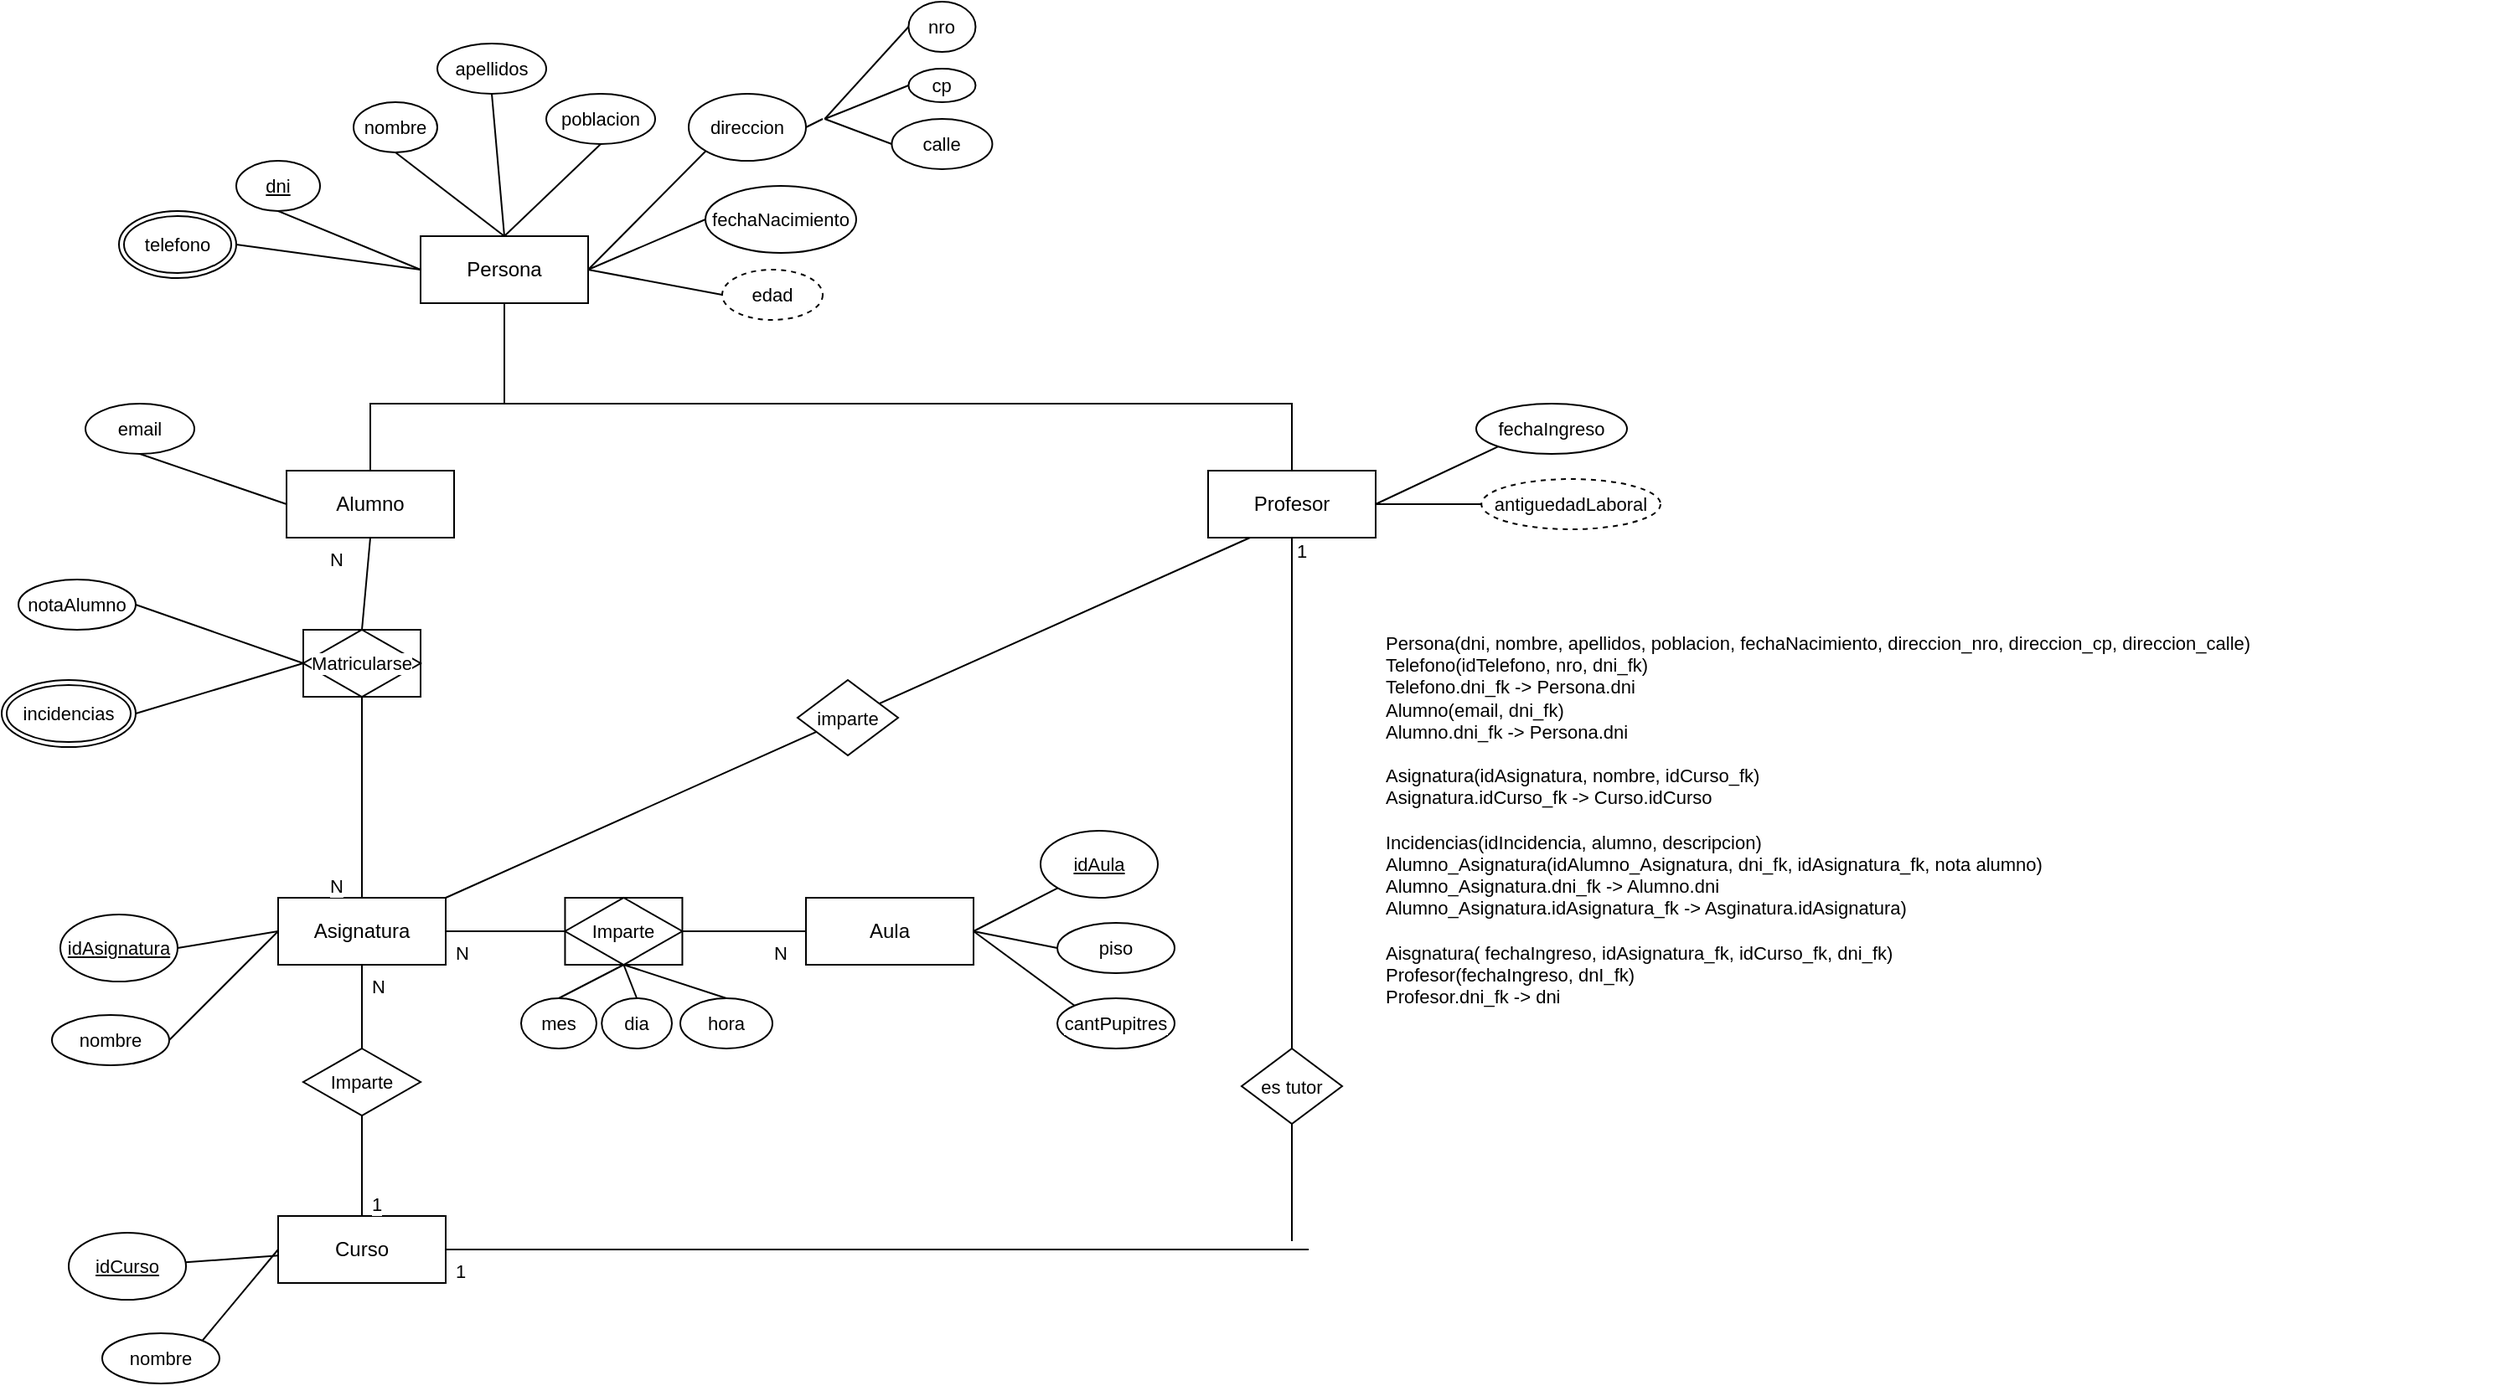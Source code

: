 <mxfile version="28.2.3">
  <diagram name="Página-1" id="S7ulFuD1PEKwOBpK4tIE">
    <mxGraphModel dx="1300" dy="1725" grid="1" gridSize="10" guides="1" tooltips="1" connect="1" arrows="1" fold="1" page="1" pageScale="1" pageWidth="827" pageHeight="1169" math="0" shadow="0">
      <root>
        <mxCell id="0" />
        <mxCell id="1" parent="0" />
        <mxCell id="aFm3BQwA2hD5-ZLHfqn7-43" style="edgeStyle=none;shape=connector;rounded=0;orthogonalLoop=1;jettySize=auto;html=1;exitX=0.5;exitY=1;exitDx=0;exitDy=0;entryX=0.5;entryY=0;entryDx=0;entryDy=0;strokeColor=default;align=center;verticalAlign=middle;fontFamily=Helvetica;fontSize=11;fontColor=default;labelBackgroundColor=default;endArrow=none;" edge="1" parent="1" source="aFm3BQwA2hD5-ZLHfqn7-47" target="aFm3BQwA2hD5-ZLHfqn7-42">
          <mxGeometry relative="1" as="geometry" />
        </mxCell>
        <mxCell id="aFm3BQwA2hD5-ZLHfqn7-1" value="Alumno" style="whiteSpace=wrap;html=1;align=center;" vertex="1" parent="1">
          <mxGeometry x="210" y="170" width="100" height="40" as="geometry" />
        </mxCell>
        <mxCell id="aFm3BQwA2hD5-ZLHfqn7-41" style="edgeStyle=none;shape=connector;rounded=0;orthogonalLoop=1;jettySize=auto;html=1;exitX=1;exitY=0.5;exitDx=0;exitDy=0;entryX=0;entryY=0.5;entryDx=0;entryDy=0;strokeColor=default;align=center;verticalAlign=middle;fontFamily=Helvetica;fontSize=11;fontColor=default;labelBackgroundColor=default;endArrow=none;" edge="1" parent="1" source="aFm3BQwA2hD5-ZLHfqn7-2" target="aFm3BQwA2hD5-ZLHfqn7-39">
          <mxGeometry relative="1" as="geometry" />
        </mxCell>
        <mxCell id="aFm3BQwA2hD5-ZLHfqn7-109" style="edgeStyle=none;shape=connector;rounded=0;orthogonalLoop=1;jettySize=auto;html=1;exitX=0.5;exitY=1;exitDx=0;exitDy=0;strokeColor=default;align=center;verticalAlign=middle;fontFamily=Helvetica;fontSize=11;fontColor=default;labelBackgroundColor=default;endArrow=none;" edge="1" parent="1" source="aFm3BQwA2hD5-ZLHfqn7-2">
          <mxGeometry relative="1" as="geometry">
            <mxPoint x="810" y="630" as="targetPoint" />
          </mxGeometry>
        </mxCell>
        <mxCell id="aFm3BQwA2hD5-ZLHfqn7-113" style="edgeStyle=none;shape=connector;rounded=0;orthogonalLoop=1;jettySize=auto;html=1;exitX=0.25;exitY=1;exitDx=0;exitDy=0;strokeColor=default;align=center;verticalAlign=middle;fontFamily=Helvetica;fontSize=11;fontColor=default;labelBackgroundColor=default;endArrow=none;entryX=1;entryY=0;entryDx=0;entryDy=0;" edge="1" parent="1" source="aFm3BQwA2hD5-ZLHfqn7-2" target="aFm3BQwA2hD5-ZLHfqn7-42">
          <mxGeometry relative="1" as="geometry">
            <mxPoint x="360" y="380" as="targetPoint" />
          </mxGeometry>
        </mxCell>
        <mxCell id="aFm3BQwA2hD5-ZLHfqn7-2" value="Profesor" style="whiteSpace=wrap;html=1;align=center;" vertex="1" parent="1">
          <mxGeometry x="760" y="170" width="100" height="40" as="geometry" />
        </mxCell>
        <mxCell id="aFm3BQwA2hD5-ZLHfqn7-19" style="edgeStyle=none;shape=connector;rounded=0;orthogonalLoop=1;jettySize=auto;html=1;exitX=1;exitY=0.5;exitDx=0;exitDy=0;entryX=0;entryY=1;entryDx=0;entryDy=0;strokeColor=default;align=center;verticalAlign=middle;fontFamily=Helvetica;fontSize=11;fontColor=default;labelBackgroundColor=default;endArrow=none;" edge="1" parent="1" source="aFm3BQwA2hD5-ZLHfqn7-3" target="aFm3BQwA2hD5-ZLHfqn7-11">
          <mxGeometry relative="1" as="geometry" />
        </mxCell>
        <mxCell id="aFm3BQwA2hD5-ZLHfqn7-23" style="edgeStyle=none;shape=connector;rounded=0;orthogonalLoop=1;jettySize=auto;html=1;exitX=0.5;exitY=0;exitDx=0;exitDy=0;entryX=0.5;entryY=1;entryDx=0;entryDy=0;strokeColor=default;align=center;verticalAlign=middle;fontFamily=Helvetica;fontSize=11;fontColor=default;labelBackgroundColor=default;endArrow=none;" edge="1" parent="1" source="aFm3BQwA2hD5-ZLHfqn7-3" target="aFm3BQwA2hD5-ZLHfqn7-10">
          <mxGeometry relative="1" as="geometry" />
        </mxCell>
        <mxCell id="aFm3BQwA2hD5-ZLHfqn7-28" style="edgeStyle=none;shape=connector;rounded=0;orthogonalLoop=1;jettySize=auto;html=1;exitX=1;exitY=0.5;exitDx=0;exitDy=0;entryX=0;entryY=0.5;entryDx=0;entryDy=0;strokeColor=default;align=center;verticalAlign=middle;fontFamily=Helvetica;fontSize=11;fontColor=default;labelBackgroundColor=default;endArrow=none;" edge="1" parent="1" source="aFm3BQwA2hD5-ZLHfqn7-3" target="aFm3BQwA2hD5-ZLHfqn7-26">
          <mxGeometry relative="1" as="geometry" />
        </mxCell>
        <mxCell id="aFm3BQwA2hD5-ZLHfqn7-30" style="edgeStyle=none;shape=connector;rounded=0;orthogonalLoop=1;jettySize=auto;html=1;exitX=1;exitY=0.5;exitDx=0;exitDy=0;entryX=0;entryY=0.5;entryDx=0;entryDy=0;strokeColor=default;align=center;verticalAlign=middle;fontFamily=Helvetica;fontSize=11;fontColor=default;labelBackgroundColor=default;endArrow=none;" edge="1" parent="1" source="aFm3BQwA2hD5-ZLHfqn7-3" target="aFm3BQwA2hD5-ZLHfqn7-29">
          <mxGeometry relative="1" as="geometry" />
        </mxCell>
        <mxCell id="aFm3BQwA2hD5-ZLHfqn7-3" value="Persona" style="whiteSpace=wrap;html=1;align=center;" vertex="1" parent="1">
          <mxGeometry x="290" y="30" width="100" height="40" as="geometry" />
        </mxCell>
        <mxCell id="aFm3BQwA2hD5-ZLHfqn7-7" value="" style="endArrow=none;html=1;rounded=0;strokeColor=default;align=center;verticalAlign=middle;fontFamily=Helvetica;fontSize=11;fontColor=default;labelBackgroundColor=default;exitX=0.5;exitY=0;exitDx=0;exitDy=0;entryX=0.5;entryY=0;entryDx=0;entryDy=0;" edge="1" parent="1" source="aFm3BQwA2hD5-ZLHfqn7-1" target="aFm3BQwA2hD5-ZLHfqn7-2">
          <mxGeometry relative="1" as="geometry">
            <mxPoint x="330" y="250" as="sourcePoint" />
            <mxPoint x="490" y="250" as="targetPoint" />
            <Array as="points">
              <mxPoint x="260" y="130" />
              <mxPoint x="340" y="130" />
              <mxPoint x="810" y="130" />
            </Array>
          </mxGeometry>
        </mxCell>
        <mxCell id="aFm3BQwA2hD5-ZLHfqn7-8" value="" style="endArrow=none;html=1;rounded=0;strokeColor=default;align=center;verticalAlign=middle;fontFamily=Helvetica;fontSize=11;fontColor=default;labelBackgroundColor=default;exitX=0.5;exitY=1;exitDx=0;exitDy=0;" edge="1" parent="1" source="aFm3BQwA2hD5-ZLHfqn7-3">
          <mxGeometry relative="1" as="geometry">
            <mxPoint x="330" y="250" as="sourcePoint" />
            <mxPoint x="340" y="130" as="targetPoint" />
          </mxGeometry>
        </mxCell>
        <mxCell id="aFm3BQwA2hD5-ZLHfqn7-24" style="edgeStyle=none;shape=connector;rounded=0;orthogonalLoop=1;jettySize=auto;html=1;exitX=0.5;exitY=1;exitDx=0;exitDy=0;entryX=0.5;entryY=0;entryDx=0;entryDy=0;strokeColor=default;align=center;verticalAlign=middle;fontFamily=Helvetica;fontSize=11;fontColor=default;labelBackgroundColor=default;endArrow=none;" edge="1" parent="1" source="aFm3BQwA2hD5-ZLHfqn7-9" target="aFm3BQwA2hD5-ZLHfqn7-3">
          <mxGeometry relative="1" as="geometry" />
        </mxCell>
        <mxCell id="aFm3BQwA2hD5-ZLHfqn7-9" value="nombre" style="ellipse;whiteSpace=wrap;html=1;align=center;fontFamily=Helvetica;fontSize=11;fontColor=default;labelBackgroundColor=default;" vertex="1" parent="1">
          <mxGeometry x="250" y="-50" width="50" height="30" as="geometry" />
        </mxCell>
        <mxCell id="aFm3BQwA2hD5-ZLHfqn7-10" value="apellidos" style="ellipse;whiteSpace=wrap;html=1;align=center;fontFamily=Helvetica;fontSize=11;fontColor=default;labelBackgroundColor=default;" vertex="1" parent="1">
          <mxGeometry x="300" y="-85" width="65" height="30" as="geometry" />
        </mxCell>
        <mxCell id="aFm3BQwA2hD5-ZLHfqn7-20" style="edgeStyle=none;shape=connector;rounded=0;orthogonalLoop=1;jettySize=auto;html=1;exitX=1;exitY=0.5;exitDx=0;exitDy=0;entryX=0;entryY=0.5;entryDx=0;entryDy=0;strokeColor=default;align=center;verticalAlign=middle;fontFamily=Helvetica;fontSize=11;fontColor=default;labelBackgroundColor=default;endArrow=none;" edge="1" parent="1" target="aFm3BQwA2hD5-ZLHfqn7-12">
          <mxGeometry relative="1" as="geometry">
            <mxPoint x="531.22" y="-40" as="sourcePoint" />
          </mxGeometry>
        </mxCell>
        <mxCell id="aFm3BQwA2hD5-ZLHfqn7-21" style="edgeStyle=none;shape=connector;rounded=0;orthogonalLoop=1;jettySize=auto;html=1;exitX=1;exitY=0.5;exitDx=0;exitDy=0;entryX=0;entryY=0.5;entryDx=0;entryDy=0;strokeColor=default;align=center;verticalAlign=middle;fontFamily=Helvetica;fontSize=11;fontColor=default;labelBackgroundColor=default;endArrow=none;" edge="1" parent="1" target="aFm3BQwA2hD5-ZLHfqn7-13">
          <mxGeometry relative="1" as="geometry">
            <mxPoint x="531.22" y="-40" as="sourcePoint" />
          </mxGeometry>
        </mxCell>
        <mxCell id="aFm3BQwA2hD5-ZLHfqn7-22" style="edgeStyle=none;shape=connector;rounded=0;orthogonalLoop=1;jettySize=auto;html=1;exitX=1;exitY=0.5;exitDx=0;exitDy=0;entryX=0;entryY=0.5;entryDx=0;entryDy=0;strokeColor=default;align=center;verticalAlign=middle;fontFamily=Helvetica;fontSize=11;fontColor=default;labelBackgroundColor=default;endArrow=none;" edge="1" parent="1" target="aFm3BQwA2hD5-ZLHfqn7-14">
          <mxGeometry relative="1" as="geometry">
            <mxPoint x="531.22" y="-40" as="sourcePoint" />
          </mxGeometry>
        </mxCell>
        <mxCell id="aFm3BQwA2hD5-ZLHfqn7-27" style="edgeStyle=none;shape=connector;rounded=0;orthogonalLoop=1;jettySize=auto;html=1;exitX=1;exitY=0.5;exitDx=0;exitDy=0;strokeColor=default;align=center;verticalAlign=middle;fontFamily=Helvetica;fontSize=11;fontColor=default;labelBackgroundColor=default;endArrow=none;" edge="1" parent="1" source="aFm3BQwA2hD5-ZLHfqn7-11">
          <mxGeometry relative="1" as="geometry">
            <mxPoint x="530" y="-40" as="targetPoint" />
          </mxGeometry>
        </mxCell>
        <mxCell id="aFm3BQwA2hD5-ZLHfqn7-11" value="direccion" style="ellipse;whiteSpace=wrap;html=1;align=center;fontFamily=Helvetica;fontSize=11;fontColor=default;labelBackgroundColor=default;" vertex="1" parent="1">
          <mxGeometry x="450" y="-55" width="70" height="40" as="geometry" />
        </mxCell>
        <mxCell id="aFm3BQwA2hD5-ZLHfqn7-12" value="nro" style="ellipse;whiteSpace=wrap;html=1;align=center;fontFamily=Helvetica;fontSize=11;fontColor=default;labelBackgroundColor=default;" vertex="1" parent="1">
          <mxGeometry x="581.22" y="-110" width="40" height="30" as="geometry" />
        </mxCell>
        <mxCell id="aFm3BQwA2hD5-ZLHfqn7-13" value="cp" style="ellipse;whiteSpace=wrap;html=1;align=center;fontFamily=Helvetica;fontSize=11;fontColor=default;labelBackgroundColor=default;" vertex="1" parent="1">
          <mxGeometry x="581.22" y="-70" width="40" height="20" as="geometry" />
        </mxCell>
        <mxCell id="aFm3BQwA2hD5-ZLHfqn7-14" value="calle" style="ellipse;whiteSpace=wrap;html=1;align=center;fontFamily=Helvetica;fontSize=11;fontColor=default;labelBackgroundColor=default;" vertex="1" parent="1">
          <mxGeometry x="571.22" y="-40" width="60" height="30" as="geometry" />
        </mxCell>
        <mxCell id="aFm3BQwA2hD5-ZLHfqn7-25" style="edgeStyle=none;shape=connector;rounded=0;orthogonalLoop=1;jettySize=auto;html=1;exitX=0.5;exitY=1;exitDx=0;exitDy=0;entryX=0;entryY=0.5;entryDx=0;entryDy=0;strokeColor=default;align=center;verticalAlign=middle;fontFamily=Helvetica;fontSize=11;fontColor=default;labelBackgroundColor=default;endArrow=none;" edge="1" parent="1" source="aFm3BQwA2hD5-ZLHfqn7-17" target="aFm3BQwA2hD5-ZLHfqn7-3">
          <mxGeometry relative="1" as="geometry" />
        </mxCell>
        <mxCell id="aFm3BQwA2hD5-ZLHfqn7-17" value="dni" style="ellipse;whiteSpace=wrap;html=1;align=center;fontStyle=4;fontFamily=Helvetica;fontSize=11;fontColor=default;labelBackgroundColor=default;" vertex="1" parent="1">
          <mxGeometry x="180" y="-15" width="50" height="30" as="geometry" />
        </mxCell>
        <mxCell id="aFm3BQwA2hD5-ZLHfqn7-18" style="edgeStyle=none;shape=connector;rounded=0;orthogonalLoop=1;jettySize=auto;html=1;entryX=0.414;entryY=0.025;entryDx=0;entryDy=0;entryPerimeter=0;strokeColor=default;align=center;verticalAlign=middle;fontFamily=Helvetica;fontSize=11;fontColor=default;labelBackgroundColor=default;endArrow=none;" edge="1" parent="1">
          <mxGeometry relative="1" as="geometry">
            <mxPoint x="490.005" y="-59.682" as="sourcePoint" />
            <mxPoint x="490.2" y="-59" as="targetPoint" />
          </mxGeometry>
        </mxCell>
        <mxCell id="aFm3BQwA2hD5-ZLHfqn7-26" value="fechaNacimiento" style="ellipse;whiteSpace=wrap;html=1;align=center;fontFamily=Helvetica;fontSize=11;fontColor=default;labelBackgroundColor=default;" vertex="1" parent="1">
          <mxGeometry x="460" width="90" height="40" as="geometry" />
        </mxCell>
        <mxCell id="aFm3BQwA2hD5-ZLHfqn7-29" value="edad" style="ellipse;whiteSpace=wrap;html=1;align=center;dashed=1;fontFamily=Helvetica;fontSize=11;fontColor=default;labelBackgroundColor=default;" vertex="1" parent="1">
          <mxGeometry x="470" y="50" width="60" height="30" as="geometry" />
        </mxCell>
        <mxCell id="aFm3BQwA2hD5-ZLHfqn7-32" style="edgeStyle=none;shape=connector;rounded=0;orthogonalLoop=1;jettySize=auto;html=1;exitX=1;exitY=0.5;exitDx=0;exitDy=0;entryX=0;entryY=0.5;entryDx=0;entryDy=0;strokeColor=default;align=center;verticalAlign=middle;fontFamily=Helvetica;fontSize=11;fontColor=default;labelBackgroundColor=default;endArrow=none;" edge="1" parent="1" source="aFm3BQwA2hD5-ZLHfqn7-31" target="aFm3BQwA2hD5-ZLHfqn7-3">
          <mxGeometry relative="1" as="geometry" />
        </mxCell>
        <mxCell id="aFm3BQwA2hD5-ZLHfqn7-31" value="telefono" style="ellipse;shape=doubleEllipse;margin=3;whiteSpace=wrap;html=1;align=center;fontFamily=Helvetica;fontSize=11;fontColor=default;labelBackgroundColor=default;" vertex="1" parent="1">
          <mxGeometry x="110" y="15" width="70" height="40" as="geometry" />
        </mxCell>
        <mxCell id="aFm3BQwA2hD5-ZLHfqn7-34" style="edgeStyle=none;shape=connector;rounded=0;orthogonalLoop=1;jettySize=auto;html=1;exitX=0.5;exitY=1;exitDx=0;exitDy=0;entryX=0.5;entryY=0;entryDx=0;entryDy=0;strokeColor=default;align=center;verticalAlign=middle;fontFamily=Helvetica;fontSize=11;fontColor=default;labelBackgroundColor=default;endArrow=none;" edge="1" parent="1" source="aFm3BQwA2hD5-ZLHfqn7-33" target="aFm3BQwA2hD5-ZLHfqn7-3">
          <mxGeometry relative="1" as="geometry" />
        </mxCell>
        <mxCell id="aFm3BQwA2hD5-ZLHfqn7-33" value="poblacion" style="ellipse;whiteSpace=wrap;html=1;align=center;fontFamily=Helvetica;fontSize=11;fontColor=default;labelBackgroundColor=default;" vertex="1" parent="1">
          <mxGeometry x="365" y="-55" width="65" height="30" as="geometry" />
        </mxCell>
        <mxCell id="aFm3BQwA2hD5-ZLHfqn7-36" style="edgeStyle=none;shape=connector;rounded=0;orthogonalLoop=1;jettySize=auto;html=1;exitX=0.5;exitY=1;exitDx=0;exitDy=0;entryX=0;entryY=0.5;entryDx=0;entryDy=0;strokeColor=default;align=center;verticalAlign=middle;fontFamily=Helvetica;fontSize=11;fontColor=default;labelBackgroundColor=default;endArrow=none;" edge="1" parent="1" source="aFm3BQwA2hD5-ZLHfqn7-35" target="aFm3BQwA2hD5-ZLHfqn7-1">
          <mxGeometry relative="1" as="geometry" />
        </mxCell>
        <mxCell id="aFm3BQwA2hD5-ZLHfqn7-35" value="email" style="ellipse;whiteSpace=wrap;html=1;align=center;fontFamily=Helvetica;fontSize=11;fontColor=default;labelBackgroundColor=default;" vertex="1" parent="1">
          <mxGeometry x="90" y="130" width="65" height="30" as="geometry" />
        </mxCell>
        <mxCell id="aFm3BQwA2hD5-ZLHfqn7-37" value="fechaIngreso" style="ellipse;whiteSpace=wrap;html=1;align=center;fontFamily=Helvetica;fontSize=11;fontColor=default;labelBackgroundColor=default;" vertex="1" parent="1">
          <mxGeometry x="920" y="130" width="90" height="30" as="geometry" />
        </mxCell>
        <mxCell id="aFm3BQwA2hD5-ZLHfqn7-39" value="antiguedadLaboral" style="ellipse;whiteSpace=wrap;html=1;align=center;dashed=1;fontFamily=Helvetica;fontSize=11;fontColor=default;labelBackgroundColor=default;" vertex="1" parent="1">
          <mxGeometry x="923.11" y="175" width="106.89" height="30" as="geometry" />
        </mxCell>
        <mxCell id="aFm3BQwA2hD5-ZLHfqn7-40" style="edgeStyle=none;shape=connector;rounded=0;orthogonalLoop=1;jettySize=auto;html=1;exitX=1;exitY=0.5;exitDx=0;exitDy=0;entryX=0;entryY=1;entryDx=0;entryDy=0;strokeColor=default;align=center;verticalAlign=middle;fontFamily=Helvetica;fontSize=11;fontColor=default;labelBackgroundColor=default;endArrow=none;" edge="1" parent="1" source="aFm3BQwA2hD5-ZLHfqn7-2" target="aFm3BQwA2hD5-ZLHfqn7-37">
          <mxGeometry relative="1" as="geometry" />
        </mxCell>
        <mxCell id="aFm3BQwA2hD5-ZLHfqn7-73" style="edgeStyle=none;shape=connector;rounded=0;orthogonalLoop=1;jettySize=auto;html=1;exitX=1;exitY=0.5;exitDx=0;exitDy=0;entryX=0;entryY=0.5;entryDx=0;entryDy=0;strokeColor=default;align=center;verticalAlign=middle;fontFamily=Helvetica;fontSize=11;fontColor=default;labelBackgroundColor=default;endArrow=none;" edge="1" parent="1" source="aFm3BQwA2hD5-ZLHfqn7-91" target="aFm3BQwA2hD5-ZLHfqn7-72">
          <mxGeometry relative="1" as="geometry">
            <mxPoint x="485" y="445" as="sourcePoint" />
          </mxGeometry>
        </mxCell>
        <mxCell id="aFm3BQwA2hD5-ZLHfqn7-42" value="Asignatura" style="whiteSpace=wrap;html=1;align=center;" vertex="1" parent="1">
          <mxGeometry x="205" y="425" width="100" height="40" as="geometry" />
        </mxCell>
        <mxCell id="aFm3BQwA2hD5-ZLHfqn7-45" value="N" style="text;strokeColor=none;fillColor=none;spacingLeft=4;spacingRight=4;overflow=hidden;rotatable=0;points=[[0,0.5],[1,0.5]];portConstraint=eastwest;fontSize=11;whiteSpace=wrap;html=1;fontFamily=Helvetica;fontColor=default;labelBackgroundColor=default;" vertex="1" parent="1">
          <mxGeometry x="230" y="405" width="40" height="30" as="geometry" />
        </mxCell>
        <mxCell id="aFm3BQwA2hD5-ZLHfqn7-46" value="N" style="text;strokeColor=none;fillColor=none;spacingLeft=4;spacingRight=4;overflow=hidden;rotatable=0;points=[[0,0.5],[1,0.5]];portConstraint=eastwest;fontSize=11;whiteSpace=wrap;html=1;fontFamily=Helvetica;fontColor=default;labelBackgroundColor=default;" vertex="1" parent="1">
          <mxGeometry x="230" y="210" width="40" height="30" as="geometry" />
        </mxCell>
        <mxCell id="aFm3BQwA2hD5-ZLHfqn7-48" value="" style="edgeStyle=none;shape=connector;rounded=0;orthogonalLoop=1;jettySize=auto;html=1;exitX=0.5;exitY=1;exitDx=0;exitDy=0;entryX=0.5;entryY=0;entryDx=0;entryDy=0;strokeColor=default;align=center;verticalAlign=middle;fontFamily=Helvetica;fontSize=11;fontColor=default;labelBackgroundColor=default;endArrow=none;" edge="1" parent="1" source="aFm3BQwA2hD5-ZLHfqn7-1" target="aFm3BQwA2hD5-ZLHfqn7-47">
          <mxGeometry relative="1" as="geometry">
            <mxPoint x="260" y="210" as="sourcePoint" />
            <mxPoint x="340" y="340" as="targetPoint" />
          </mxGeometry>
        </mxCell>
        <mxCell id="aFm3BQwA2hD5-ZLHfqn7-47" value="Matricularse" style="shape=associativeEntity;whiteSpace=wrap;html=1;align=center;fontFamily=Helvetica;fontSize=11;fontColor=default;labelBackgroundColor=default;" vertex="1" parent="1">
          <mxGeometry x="220" y="265" width="70" height="40" as="geometry" />
        </mxCell>
        <mxCell id="aFm3BQwA2hD5-ZLHfqn7-54" style="edgeStyle=none;shape=connector;rounded=0;orthogonalLoop=1;jettySize=auto;html=1;exitX=1;exitY=0.5;exitDx=0;exitDy=0;entryX=0;entryY=0.5;entryDx=0;entryDy=0;strokeColor=default;align=center;verticalAlign=middle;fontFamily=Helvetica;fontSize=11;fontColor=default;labelBackgroundColor=default;endArrow=none;" edge="1" parent="1" source="aFm3BQwA2hD5-ZLHfqn7-49" target="aFm3BQwA2hD5-ZLHfqn7-47">
          <mxGeometry relative="1" as="geometry" />
        </mxCell>
        <mxCell id="aFm3BQwA2hD5-ZLHfqn7-49" value="notaAlumno" style="ellipse;whiteSpace=wrap;html=1;align=center;fontFamily=Helvetica;fontSize=11;fontColor=default;labelBackgroundColor=default;" vertex="1" parent="1">
          <mxGeometry x="50" y="235" width="70" height="30" as="geometry" />
        </mxCell>
        <mxCell id="aFm3BQwA2hD5-ZLHfqn7-51" style="edgeStyle=none;shape=connector;rounded=0;orthogonalLoop=1;jettySize=auto;html=1;exitX=1;exitY=0.5;exitDx=0;exitDy=0;entryX=0;entryY=0.5;entryDx=0;entryDy=0;strokeColor=default;align=center;verticalAlign=middle;fontFamily=Helvetica;fontSize=11;fontColor=default;labelBackgroundColor=default;endArrow=none;" edge="1" parent="1" source="aFm3BQwA2hD5-ZLHfqn7-50" target="aFm3BQwA2hD5-ZLHfqn7-42">
          <mxGeometry relative="1" as="geometry" />
        </mxCell>
        <mxCell id="aFm3BQwA2hD5-ZLHfqn7-50" value="idAsignatura" style="ellipse;whiteSpace=wrap;html=1;align=center;fontStyle=4;fontFamily=Helvetica;fontSize=11;fontColor=default;labelBackgroundColor=default;" vertex="1" parent="1">
          <mxGeometry x="75" y="435" width="70" height="40" as="geometry" />
        </mxCell>
        <mxCell id="aFm3BQwA2hD5-ZLHfqn7-57" style="edgeStyle=none;shape=connector;rounded=0;orthogonalLoop=1;jettySize=auto;html=1;exitX=1;exitY=0.5;exitDx=0;exitDy=0;strokeColor=default;align=center;verticalAlign=middle;fontFamily=Helvetica;fontSize=11;fontColor=default;labelBackgroundColor=default;endArrow=none;" edge="1" parent="1" source="aFm3BQwA2hD5-ZLHfqn7-56">
          <mxGeometry relative="1" as="geometry">
            <mxPoint x="220" y="285" as="targetPoint" />
          </mxGeometry>
        </mxCell>
        <mxCell id="aFm3BQwA2hD5-ZLHfqn7-56" value="incidencias" style="ellipse;shape=doubleEllipse;margin=3;whiteSpace=wrap;html=1;align=center;fontFamily=Helvetica;fontSize=11;fontColor=default;labelBackgroundColor=default;" vertex="1" parent="1">
          <mxGeometry x="40" y="295" width="80" height="40" as="geometry" />
        </mxCell>
        <mxCell id="aFm3BQwA2hD5-ZLHfqn7-65" style="edgeStyle=none;shape=connector;rounded=0;orthogonalLoop=1;jettySize=auto;html=1;exitX=0.5;exitY=0;exitDx=0;exitDy=0;entryX=0.5;entryY=1;entryDx=0;entryDy=0;strokeColor=default;align=center;verticalAlign=middle;fontFamily=Helvetica;fontSize=11;fontColor=default;labelBackgroundColor=default;endArrow=none;" edge="1" parent="1" source="aFm3BQwA2hD5-ZLHfqn7-66" target="aFm3BQwA2hD5-ZLHfqn7-42">
          <mxGeometry relative="1" as="geometry" />
        </mxCell>
        <mxCell id="aFm3BQwA2hD5-ZLHfqn7-108" style="edgeStyle=none;shape=connector;rounded=0;orthogonalLoop=1;jettySize=auto;html=1;exitX=1;exitY=0.5;exitDx=0;exitDy=0;strokeColor=default;align=center;verticalAlign=middle;fontFamily=Helvetica;fontSize=11;fontColor=default;labelBackgroundColor=default;endArrow=none;" edge="1" parent="1" source="aFm3BQwA2hD5-ZLHfqn7-58">
          <mxGeometry relative="1" as="geometry">
            <mxPoint x="820" y="635" as="targetPoint" />
          </mxGeometry>
        </mxCell>
        <mxCell id="aFm3BQwA2hD5-ZLHfqn7-58" value="Curso" style="whiteSpace=wrap;html=1;align=center;" vertex="1" parent="1">
          <mxGeometry x="205" y="615" width="100" height="40" as="geometry" />
        </mxCell>
        <mxCell id="aFm3BQwA2hD5-ZLHfqn7-60" style="edgeStyle=none;shape=connector;rounded=0;orthogonalLoop=1;jettySize=auto;html=1;exitX=1;exitY=0.5;exitDx=0;exitDy=0;entryX=0;entryY=0.5;entryDx=0;entryDy=0;strokeColor=default;align=center;verticalAlign=middle;fontFamily=Helvetica;fontSize=11;fontColor=default;labelBackgroundColor=default;endArrow=none;" edge="1" parent="1" source="aFm3BQwA2hD5-ZLHfqn7-59" target="aFm3BQwA2hD5-ZLHfqn7-42">
          <mxGeometry relative="1" as="geometry" />
        </mxCell>
        <mxCell id="aFm3BQwA2hD5-ZLHfqn7-59" value="nombre" style="ellipse;whiteSpace=wrap;html=1;align=center;fontFamily=Helvetica;fontSize=11;fontColor=default;labelBackgroundColor=default;" vertex="1" parent="1">
          <mxGeometry x="70" y="495" width="70" height="30" as="geometry" />
        </mxCell>
        <mxCell id="aFm3BQwA2hD5-ZLHfqn7-64" value="" style="edgeStyle=none;shape=connector;rounded=0;orthogonalLoop=1;jettySize=auto;html=1;strokeColor=default;align=center;verticalAlign=middle;fontFamily=Helvetica;fontSize=11;fontColor=default;labelBackgroundColor=default;endArrow=none;" edge="1" parent="1" source="aFm3BQwA2hD5-ZLHfqn7-61" target="aFm3BQwA2hD5-ZLHfqn7-58">
          <mxGeometry relative="1" as="geometry" />
        </mxCell>
        <mxCell id="aFm3BQwA2hD5-ZLHfqn7-61" value="idCurso" style="ellipse;whiteSpace=wrap;html=1;align=center;fontStyle=4;fontFamily=Helvetica;fontSize=11;fontColor=default;labelBackgroundColor=default;" vertex="1" parent="1">
          <mxGeometry x="80" y="625" width="70" height="40" as="geometry" />
        </mxCell>
        <mxCell id="aFm3BQwA2hD5-ZLHfqn7-63" style="edgeStyle=none;shape=connector;rounded=0;orthogonalLoop=1;jettySize=auto;html=1;exitX=1;exitY=0;exitDx=0;exitDy=0;entryX=0;entryY=0.5;entryDx=0;entryDy=0;strokeColor=default;align=center;verticalAlign=middle;fontFamily=Helvetica;fontSize=11;fontColor=default;labelBackgroundColor=default;endArrow=none;" edge="1" parent="1" source="aFm3BQwA2hD5-ZLHfqn7-62" target="aFm3BQwA2hD5-ZLHfqn7-58">
          <mxGeometry relative="1" as="geometry" />
        </mxCell>
        <mxCell id="aFm3BQwA2hD5-ZLHfqn7-62" value="nombre" style="ellipse;whiteSpace=wrap;html=1;align=center;fontFamily=Helvetica;fontSize=11;fontColor=default;labelBackgroundColor=default;" vertex="1" parent="1">
          <mxGeometry x="100" y="685" width="70" height="30" as="geometry" />
        </mxCell>
        <mxCell id="aFm3BQwA2hD5-ZLHfqn7-67" value="" style="edgeStyle=none;shape=connector;rounded=0;orthogonalLoop=1;jettySize=auto;html=1;exitX=0.5;exitY=0;exitDx=0;exitDy=0;entryX=0.5;entryY=1;entryDx=0;entryDy=0;strokeColor=default;align=center;verticalAlign=middle;fontFamily=Helvetica;fontSize=11;fontColor=default;labelBackgroundColor=default;endArrow=none;" edge="1" parent="1" source="aFm3BQwA2hD5-ZLHfqn7-58" target="aFm3BQwA2hD5-ZLHfqn7-66">
          <mxGeometry relative="1" as="geometry">
            <mxPoint x="255" y="615" as="sourcePoint" />
            <mxPoint x="255" y="465" as="targetPoint" />
          </mxGeometry>
        </mxCell>
        <mxCell id="aFm3BQwA2hD5-ZLHfqn7-66" value="Imparte" style="shape=rhombus;perimeter=rhombusPerimeter;whiteSpace=wrap;html=1;align=center;fontFamily=Helvetica;fontSize=11;fontColor=default;labelBackgroundColor=default;" vertex="1" parent="1">
          <mxGeometry x="220" y="515" width="70" height="40" as="geometry" />
        </mxCell>
        <mxCell id="aFm3BQwA2hD5-ZLHfqn7-70" value="N" style="text;strokeColor=none;fillColor=none;spacingLeft=4;spacingRight=4;overflow=hidden;rotatable=0;points=[[0,0.5],[1,0.5]];portConstraint=eastwest;fontSize=11;whiteSpace=wrap;html=1;fontFamily=Helvetica;fontColor=default;labelBackgroundColor=default;" vertex="1" parent="1">
          <mxGeometry x="255" y="465" width="20" height="30" as="geometry" />
        </mxCell>
        <mxCell id="aFm3BQwA2hD5-ZLHfqn7-71" value="1" style="text;strokeColor=none;fillColor=none;spacingLeft=4;spacingRight=4;overflow=hidden;rotatable=0;points=[[0,0.5],[1,0.5]];portConstraint=eastwest;fontSize=11;whiteSpace=wrap;html=1;fontFamily=Helvetica;fontColor=default;labelBackgroundColor=default;" vertex="1" parent="1">
          <mxGeometry x="255" y="595" width="20" height="30" as="geometry" />
        </mxCell>
        <mxCell id="aFm3BQwA2hD5-ZLHfqn7-79" style="edgeStyle=none;shape=connector;rounded=0;orthogonalLoop=1;jettySize=auto;html=1;exitX=1;exitY=0.5;exitDx=0;exitDy=0;entryX=0;entryY=0.5;entryDx=0;entryDy=0;strokeColor=default;align=center;verticalAlign=middle;fontFamily=Helvetica;fontSize=11;fontColor=default;labelBackgroundColor=default;endArrow=none;" edge="1" parent="1" source="aFm3BQwA2hD5-ZLHfqn7-72" target="aFm3BQwA2hD5-ZLHfqn7-78">
          <mxGeometry relative="1" as="geometry" />
        </mxCell>
        <mxCell id="aFm3BQwA2hD5-ZLHfqn7-81" style="edgeStyle=none;shape=connector;rounded=0;orthogonalLoop=1;jettySize=auto;html=1;exitX=1;exitY=0.5;exitDx=0;exitDy=0;entryX=0;entryY=0;entryDx=0;entryDy=0;strokeColor=default;align=center;verticalAlign=middle;fontFamily=Helvetica;fontSize=11;fontColor=default;labelBackgroundColor=default;endArrow=none;" edge="1" parent="1" source="aFm3BQwA2hD5-ZLHfqn7-72" target="aFm3BQwA2hD5-ZLHfqn7-80">
          <mxGeometry relative="1" as="geometry" />
        </mxCell>
        <mxCell id="aFm3BQwA2hD5-ZLHfqn7-72" value="Aula" style="whiteSpace=wrap;html=1;align=center;" vertex="1" parent="1">
          <mxGeometry x="520" y="425" width="100" height="40" as="geometry" />
        </mxCell>
        <mxCell id="aFm3BQwA2hD5-ZLHfqn7-76" style="edgeStyle=none;shape=connector;rounded=0;orthogonalLoop=1;jettySize=auto;html=1;exitX=0;exitY=1;exitDx=0;exitDy=0;entryX=1;entryY=0.5;entryDx=0;entryDy=0;strokeColor=default;align=center;verticalAlign=middle;fontFamily=Helvetica;fontSize=11;fontColor=default;labelBackgroundColor=default;endArrow=none;" edge="1" parent="1" source="aFm3BQwA2hD5-ZLHfqn7-75" target="aFm3BQwA2hD5-ZLHfqn7-72">
          <mxGeometry relative="1" as="geometry" />
        </mxCell>
        <mxCell id="aFm3BQwA2hD5-ZLHfqn7-75" value="idAula" style="ellipse;whiteSpace=wrap;html=1;align=center;fontStyle=4;fontFamily=Helvetica;fontSize=11;fontColor=default;labelBackgroundColor=default;" vertex="1" parent="1">
          <mxGeometry x="660" y="385" width="70" height="40" as="geometry" />
        </mxCell>
        <mxCell id="aFm3BQwA2hD5-ZLHfqn7-78" value="piso" style="ellipse;whiteSpace=wrap;html=1;align=center;fontFamily=Helvetica;fontSize=11;fontColor=default;labelBackgroundColor=default;" vertex="1" parent="1">
          <mxGeometry x="670" y="440" width="70" height="30" as="geometry" />
        </mxCell>
        <mxCell id="aFm3BQwA2hD5-ZLHfqn7-80" value="cantPupitres" style="ellipse;whiteSpace=wrap;html=1;align=center;fontFamily=Helvetica;fontSize=11;fontColor=default;labelBackgroundColor=default;" vertex="1" parent="1">
          <mxGeometry x="670" y="485" width="70" height="30" as="geometry" />
        </mxCell>
        <mxCell id="aFm3BQwA2hD5-ZLHfqn7-83" value="" style="edgeStyle=none;shape=connector;rounded=0;orthogonalLoop=1;jettySize=auto;html=1;exitX=1;exitY=0.5;exitDx=0;exitDy=0;entryX=0;entryY=0.5;entryDx=0;entryDy=0;strokeColor=default;align=center;verticalAlign=middle;fontFamily=Helvetica;fontSize=11;fontColor=default;labelBackgroundColor=default;endArrow=none;" edge="1" parent="1" source="aFm3BQwA2hD5-ZLHfqn7-42" target="aFm3BQwA2hD5-ZLHfqn7-91">
          <mxGeometry relative="1" as="geometry">
            <mxPoint x="390" y="360" as="sourcePoint" />
            <mxPoint x="430" y="360" as="targetPoint" />
          </mxGeometry>
        </mxCell>
        <mxCell id="aFm3BQwA2hD5-ZLHfqn7-84" value="N" style="text;strokeColor=none;fillColor=none;spacingLeft=4;spacingRight=4;overflow=hidden;rotatable=0;points=[[0,0.5],[1,0.5]];portConstraint=eastwest;fontSize=11;whiteSpace=wrap;html=1;fontFamily=Helvetica;fontColor=default;labelBackgroundColor=default;" vertex="1" parent="1">
          <mxGeometry x="495" y="445" width="20" height="30" as="geometry" />
        </mxCell>
        <mxCell id="aFm3BQwA2hD5-ZLHfqn7-90" value="N" style="text;strokeColor=none;fillColor=none;spacingLeft=4;spacingRight=4;overflow=hidden;rotatable=0;points=[[0,0.5],[1,0.5]];portConstraint=eastwest;fontSize=11;whiteSpace=wrap;html=1;fontFamily=Helvetica;fontColor=default;labelBackgroundColor=default;" vertex="1" parent="1">
          <mxGeometry x="305" y="445" width="20" height="30" as="geometry" />
        </mxCell>
        <mxCell id="aFm3BQwA2hD5-ZLHfqn7-91" value="Imparte" style="shape=associativeEntity;whiteSpace=wrap;html=1;align=center;fontFamily=Helvetica;fontSize=11;fontColor=default;labelBackgroundColor=default;" vertex="1" parent="1">
          <mxGeometry x="376.22" y="425" width="70" height="40" as="geometry" />
        </mxCell>
        <mxCell id="aFm3BQwA2hD5-ZLHfqn7-105" style="edgeStyle=none;shape=connector;rounded=0;orthogonalLoop=1;jettySize=auto;html=1;exitX=0.5;exitY=0;exitDx=0;exitDy=0;entryX=0.5;entryY=1;entryDx=0;entryDy=0;strokeColor=default;align=center;verticalAlign=middle;fontFamily=Helvetica;fontSize=11;fontColor=default;labelBackgroundColor=default;endArrow=none;" edge="1" parent="1" source="aFm3BQwA2hD5-ZLHfqn7-97" target="aFm3BQwA2hD5-ZLHfqn7-91">
          <mxGeometry relative="1" as="geometry" />
        </mxCell>
        <mxCell id="aFm3BQwA2hD5-ZLHfqn7-97" value="mes" style="ellipse;whiteSpace=wrap;html=1;align=center;fontFamily=Helvetica;fontSize=11;fontColor=default;labelBackgroundColor=default;" vertex="1" parent="1">
          <mxGeometry x="350" y="485" width="45" height="30" as="geometry" />
        </mxCell>
        <mxCell id="aFm3BQwA2hD5-ZLHfqn7-106" style="edgeStyle=none;shape=connector;rounded=0;orthogonalLoop=1;jettySize=auto;html=1;exitX=0.5;exitY=0;exitDx=0;exitDy=0;entryX=0.5;entryY=1;entryDx=0;entryDy=0;strokeColor=default;align=center;verticalAlign=middle;fontFamily=Helvetica;fontSize=11;fontColor=default;labelBackgroundColor=default;endArrow=none;" edge="1" parent="1" source="aFm3BQwA2hD5-ZLHfqn7-99" target="aFm3BQwA2hD5-ZLHfqn7-91">
          <mxGeometry relative="1" as="geometry" />
        </mxCell>
        <mxCell id="aFm3BQwA2hD5-ZLHfqn7-99" value="dia" style="ellipse;whiteSpace=wrap;html=1;align=center;fontFamily=Helvetica;fontSize=11;fontColor=default;labelBackgroundColor=default;" vertex="1" parent="1">
          <mxGeometry x="398.11" y="485" width="41.89" height="30" as="geometry" />
        </mxCell>
        <mxCell id="aFm3BQwA2hD5-ZLHfqn7-107" style="edgeStyle=none;shape=connector;rounded=0;orthogonalLoop=1;jettySize=auto;html=1;exitX=0.5;exitY=0;exitDx=0;exitDy=0;entryX=0.5;entryY=1;entryDx=0;entryDy=0;strokeColor=default;align=center;verticalAlign=middle;fontFamily=Helvetica;fontSize=11;fontColor=default;labelBackgroundColor=default;endArrow=none;" edge="1" parent="1" source="aFm3BQwA2hD5-ZLHfqn7-102" target="aFm3BQwA2hD5-ZLHfqn7-91">
          <mxGeometry relative="1" as="geometry" />
        </mxCell>
        <mxCell id="aFm3BQwA2hD5-ZLHfqn7-102" value="hora" style="ellipse;whiteSpace=wrap;html=1;align=center;fontFamily=Helvetica;fontSize=11;fontColor=default;labelBackgroundColor=default;" vertex="1" parent="1">
          <mxGeometry x="445" y="485" width="55" height="30" as="geometry" />
        </mxCell>
        <mxCell id="aFm3BQwA2hD5-ZLHfqn7-110" value="1" style="text;strokeColor=none;fillColor=none;spacingLeft=4;spacingRight=4;overflow=hidden;rotatable=0;points=[[0,0.5],[1,0.5]];portConstraint=eastwest;fontSize=11;whiteSpace=wrap;html=1;fontFamily=Helvetica;fontColor=default;labelBackgroundColor=default;" vertex="1" parent="1">
          <mxGeometry x="305" y="635" width="20" height="30" as="geometry" />
        </mxCell>
        <mxCell id="aFm3BQwA2hD5-ZLHfqn7-111" value="1" style="text;strokeColor=none;fillColor=none;spacingLeft=4;spacingRight=4;overflow=hidden;rotatable=0;points=[[0,0.5],[1,0.5]];portConstraint=eastwest;fontSize=11;whiteSpace=wrap;html=1;fontFamily=Helvetica;fontColor=default;labelBackgroundColor=default;" vertex="1" parent="1">
          <mxGeometry x="807" y="205" width="20" height="30" as="geometry" />
        </mxCell>
        <mxCell id="aFm3BQwA2hD5-ZLHfqn7-112" value="es tutor" style="shape=rhombus;perimeter=rhombusPerimeter;whiteSpace=wrap;html=1;align=center;fontFamily=Helvetica;fontSize=11;fontColor=default;labelBackgroundColor=default;" vertex="1" parent="1">
          <mxGeometry x="780" y="515" width="60" height="45" as="geometry" />
        </mxCell>
        <mxCell id="aFm3BQwA2hD5-ZLHfqn7-114" value="imparte" style="shape=rhombus;perimeter=rhombusPerimeter;whiteSpace=wrap;html=1;align=center;fontFamily=Helvetica;fontSize=11;fontColor=default;labelBackgroundColor=default;" vertex="1" parent="1">
          <mxGeometry x="515" y="295" width="60" height="45" as="geometry" />
        </mxCell>
        <mxCell id="aFm3BQwA2hD5-ZLHfqn7-115" value="Persona(dni, nombre, apellidos, poblacion, fechaNacimiento, direccion_nro, direccion_cp, direccion_calle)&lt;div&gt;Telefono(idTelefono, nro, dni_fk)&lt;/div&gt;&lt;div&gt;Telefono.dni_fk -&amp;gt; Persona.dni&lt;/div&gt;&lt;div&gt;Alumno(email, dni_fk)&lt;/div&gt;&lt;div&gt;Alumno.dni_fk -&amp;gt; Persona.dni&lt;/div&gt;&lt;div&gt;&lt;br&gt;&lt;/div&gt;&lt;div&gt;&lt;span style=&quot;background-color: light-dark(#ffffff, var(--ge-dark-color, #121212)); color: light-dark(rgb(0, 0, 0), rgb(255, 255, 255));&quot;&gt;Asignatura(idAsignatura, nombre, idCurso_fk)&lt;/span&gt;&lt;/div&gt;&lt;div&gt;&lt;div&gt;Asignatura.idCurso_fk -&amp;gt; Curso.idCurso&lt;/div&gt;&lt;div&gt;&lt;br&gt;&lt;/div&gt;&lt;/div&gt;&lt;div&gt;Incidencias(idIncidencia, alumno, descripcion)&lt;/div&gt;&lt;div&gt;Alumno_Asignatura(idAlumno_Asignatura, dni_fk, idAsignatura_fk, nota alumno)&lt;/div&gt;&lt;div&gt;Alumno_Asignatura.dni_fk -&amp;gt; Alumno.dni&lt;/div&gt;&lt;div&gt;Alumno_Asignatura.idAsignatura_fk -&amp;gt; Asginatura.idAsignatura)&lt;/div&gt;&lt;div&gt;&lt;br&gt;&lt;/div&gt;&lt;div&gt;&lt;div&gt;Aisgnatura( fechaIngreso, idAsignatura_fk, idCurso_fk, dni_fk)&lt;/div&gt;&lt;/div&gt;&lt;div&gt;Profesor(fechaIngreso, dnI_fk)&lt;/div&gt;&lt;div&gt;Profesor.dni_fk -&amp;gt; dni&lt;/div&gt;&lt;div&gt;&lt;br&gt;&lt;/div&gt;&lt;div&gt;&lt;br&gt;&lt;/div&gt;&lt;div&gt;&lt;br&gt;&lt;/div&gt;&lt;div&gt;&lt;br&gt;&lt;/div&gt;" style="text;strokeColor=none;fillColor=none;spacingLeft=4;spacingRight=4;overflow=hidden;rotatable=0;points=[[0,0.5],[1,0.5]];portConstraint=eastwest;fontSize=11;whiteSpace=wrap;html=1;fontFamily=Helvetica;fontColor=default;labelBackgroundColor=default;" vertex="1" parent="1">
          <mxGeometry x="860" y="260" width="670" height="280" as="geometry" />
        </mxCell>
      </root>
    </mxGraphModel>
  </diagram>
</mxfile>

